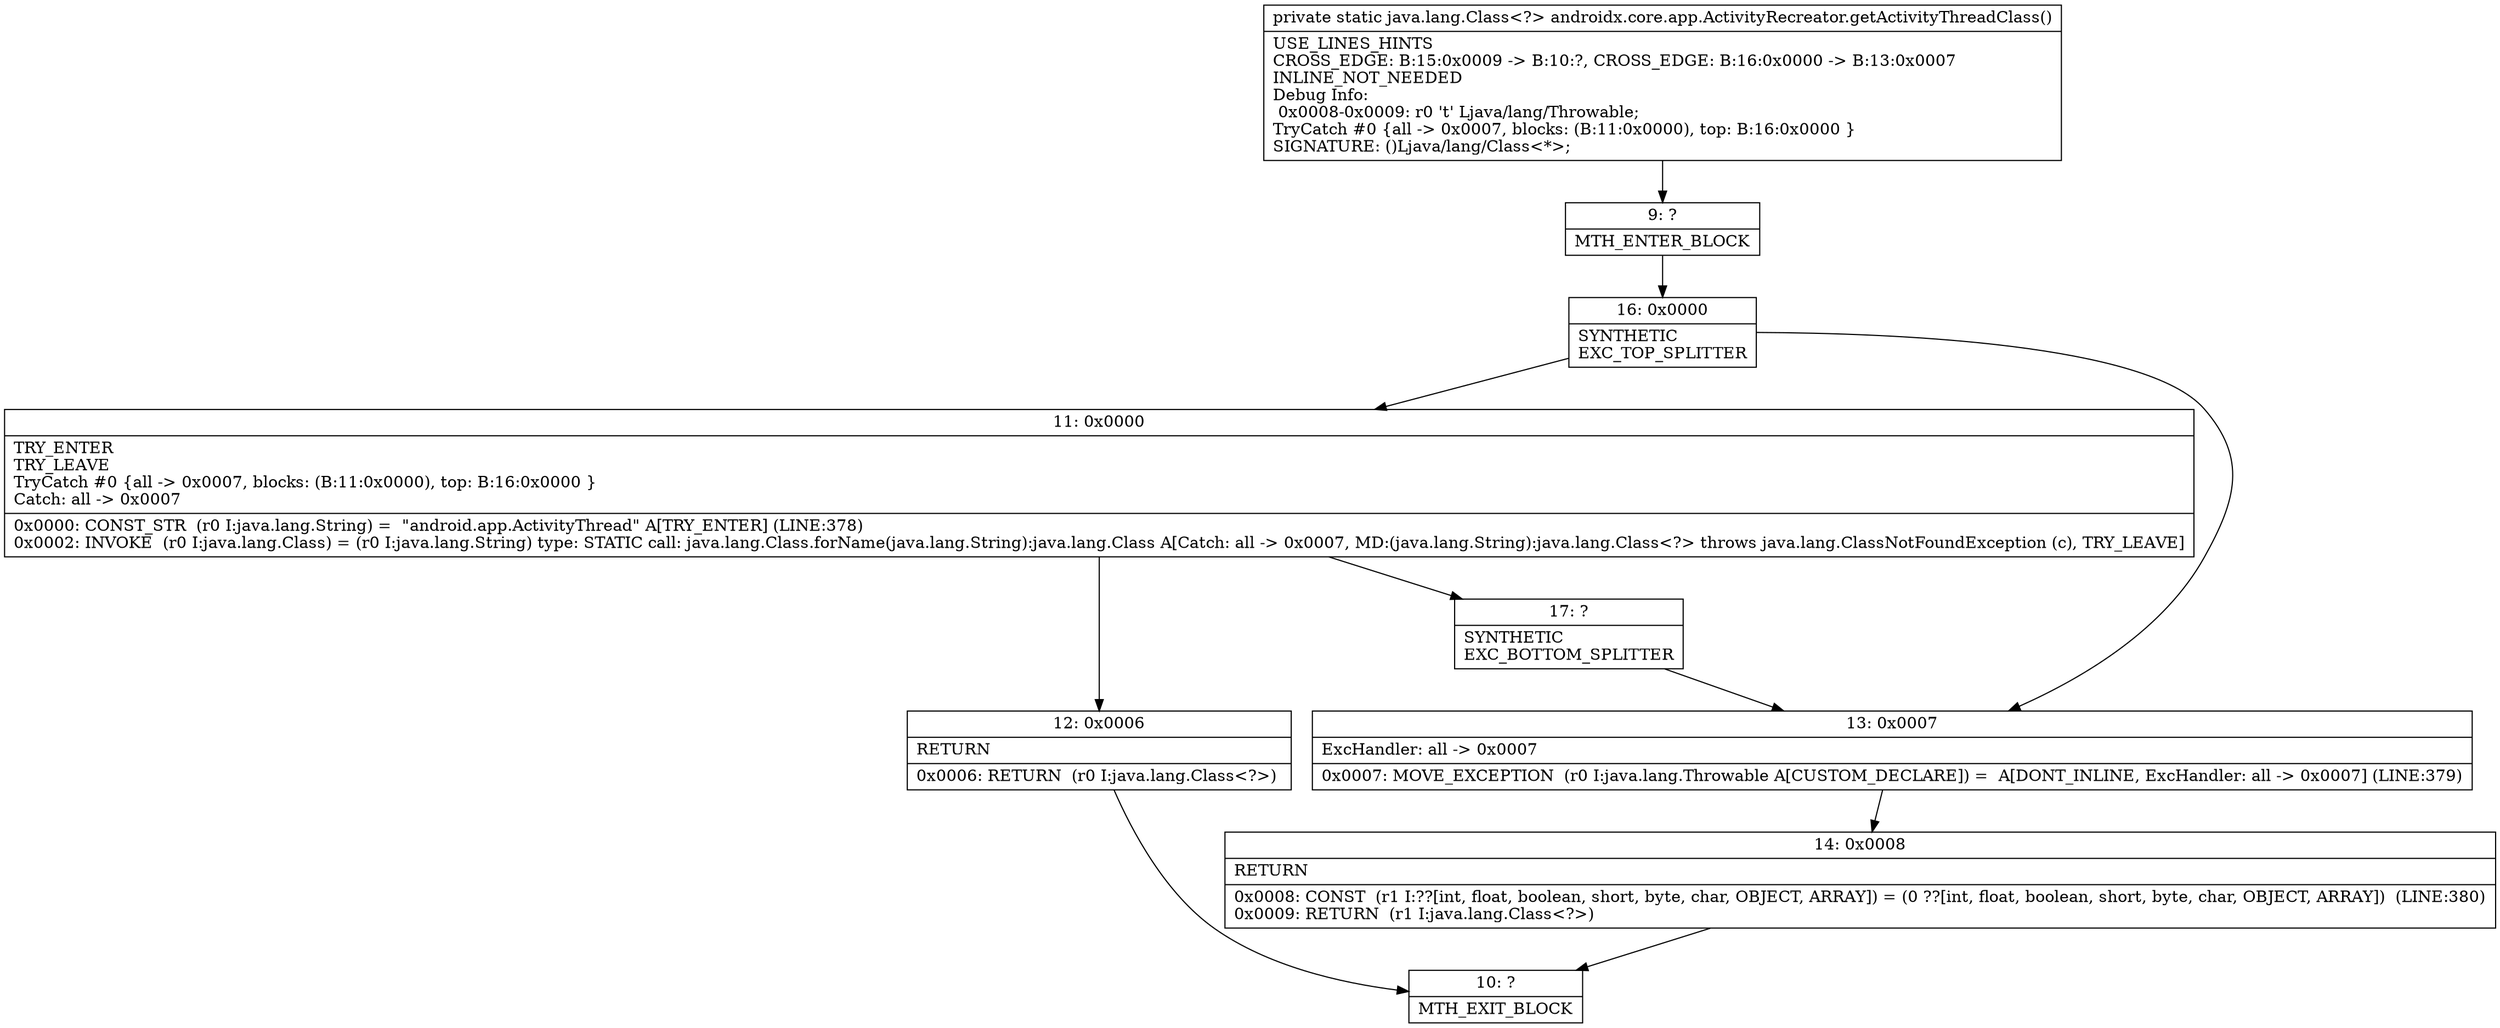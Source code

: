 digraph "CFG forandroidx.core.app.ActivityRecreator.getActivityThreadClass()Ljava\/lang\/Class;" {
Node_9 [shape=record,label="{9\:\ ?|MTH_ENTER_BLOCK\l}"];
Node_16 [shape=record,label="{16\:\ 0x0000|SYNTHETIC\lEXC_TOP_SPLITTER\l}"];
Node_11 [shape=record,label="{11\:\ 0x0000|TRY_ENTER\lTRY_LEAVE\lTryCatch #0 \{all \-\> 0x0007, blocks: (B:11:0x0000), top: B:16:0x0000 \}\lCatch: all \-\> 0x0007\l|0x0000: CONST_STR  (r0 I:java.lang.String) =  \"android.app.ActivityThread\" A[TRY_ENTER] (LINE:378)\l0x0002: INVOKE  (r0 I:java.lang.Class) = (r0 I:java.lang.String) type: STATIC call: java.lang.Class.forName(java.lang.String):java.lang.Class A[Catch: all \-\> 0x0007, MD:(java.lang.String):java.lang.Class\<?\> throws java.lang.ClassNotFoundException (c), TRY_LEAVE]\l}"];
Node_12 [shape=record,label="{12\:\ 0x0006|RETURN\l|0x0006: RETURN  (r0 I:java.lang.Class\<?\>) \l}"];
Node_10 [shape=record,label="{10\:\ ?|MTH_EXIT_BLOCK\l}"];
Node_17 [shape=record,label="{17\:\ ?|SYNTHETIC\lEXC_BOTTOM_SPLITTER\l}"];
Node_13 [shape=record,label="{13\:\ 0x0007|ExcHandler: all \-\> 0x0007\l|0x0007: MOVE_EXCEPTION  (r0 I:java.lang.Throwable A[CUSTOM_DECLARE]) =  A[DONT_INLINE, ExcHandler: all \-\> 0x0007] (LINE:379)\l}"];
Node_14 [shape=record,label="{14\:\ 0x0008|RETURN\l|0x0008: CONST  (r1 I:??[int, float, boolean, short, byte, char, OBJECT, ARRAY]) = (0 ??[int, float, boolean, short, byte, char, OBJECT, ARRAY])  (LINE:380)\l0x0009: RETURN  (r1 I:java.lang.Class\<?\>) \l}"];
MethodNode[shape=record,label="{private static java.lang.Class\<?\> androidx.core.app.ActivityRecreator.getActivityThreadClass()  | USE_LINES_HINTS\lCROSS_EDGE: B:15:0x0009 \-\> B:10:?, CROSS_EDGE: B:16:0x0000 \-\> B:13:0x0007\lINLINE_NOT_NEEDED\lDebug Info:\l  0x0008\-0x0009: r0 't' Ljava\/lang\/Throwable;\lTryCatch #0 \{all \-\> 0x0007, blocks: (B:11:0x0000), top: B:16:0x0000 \}\lSIGNATURE: ()Ljava\/lang\/Class\<*\>;\l}"];
MethodNode -> Node_9;Node_9 -> Node_16;
Node_16 -> Node_11;
Node_16 -> Node_13;
Node_11 -> Node_12;
Node_11 -> Node_17;
Node_12 -> Node_10;
Node_17 -> Node_13;
Node_13 -> Node_14;
Node_14 -> Node_10;
}


